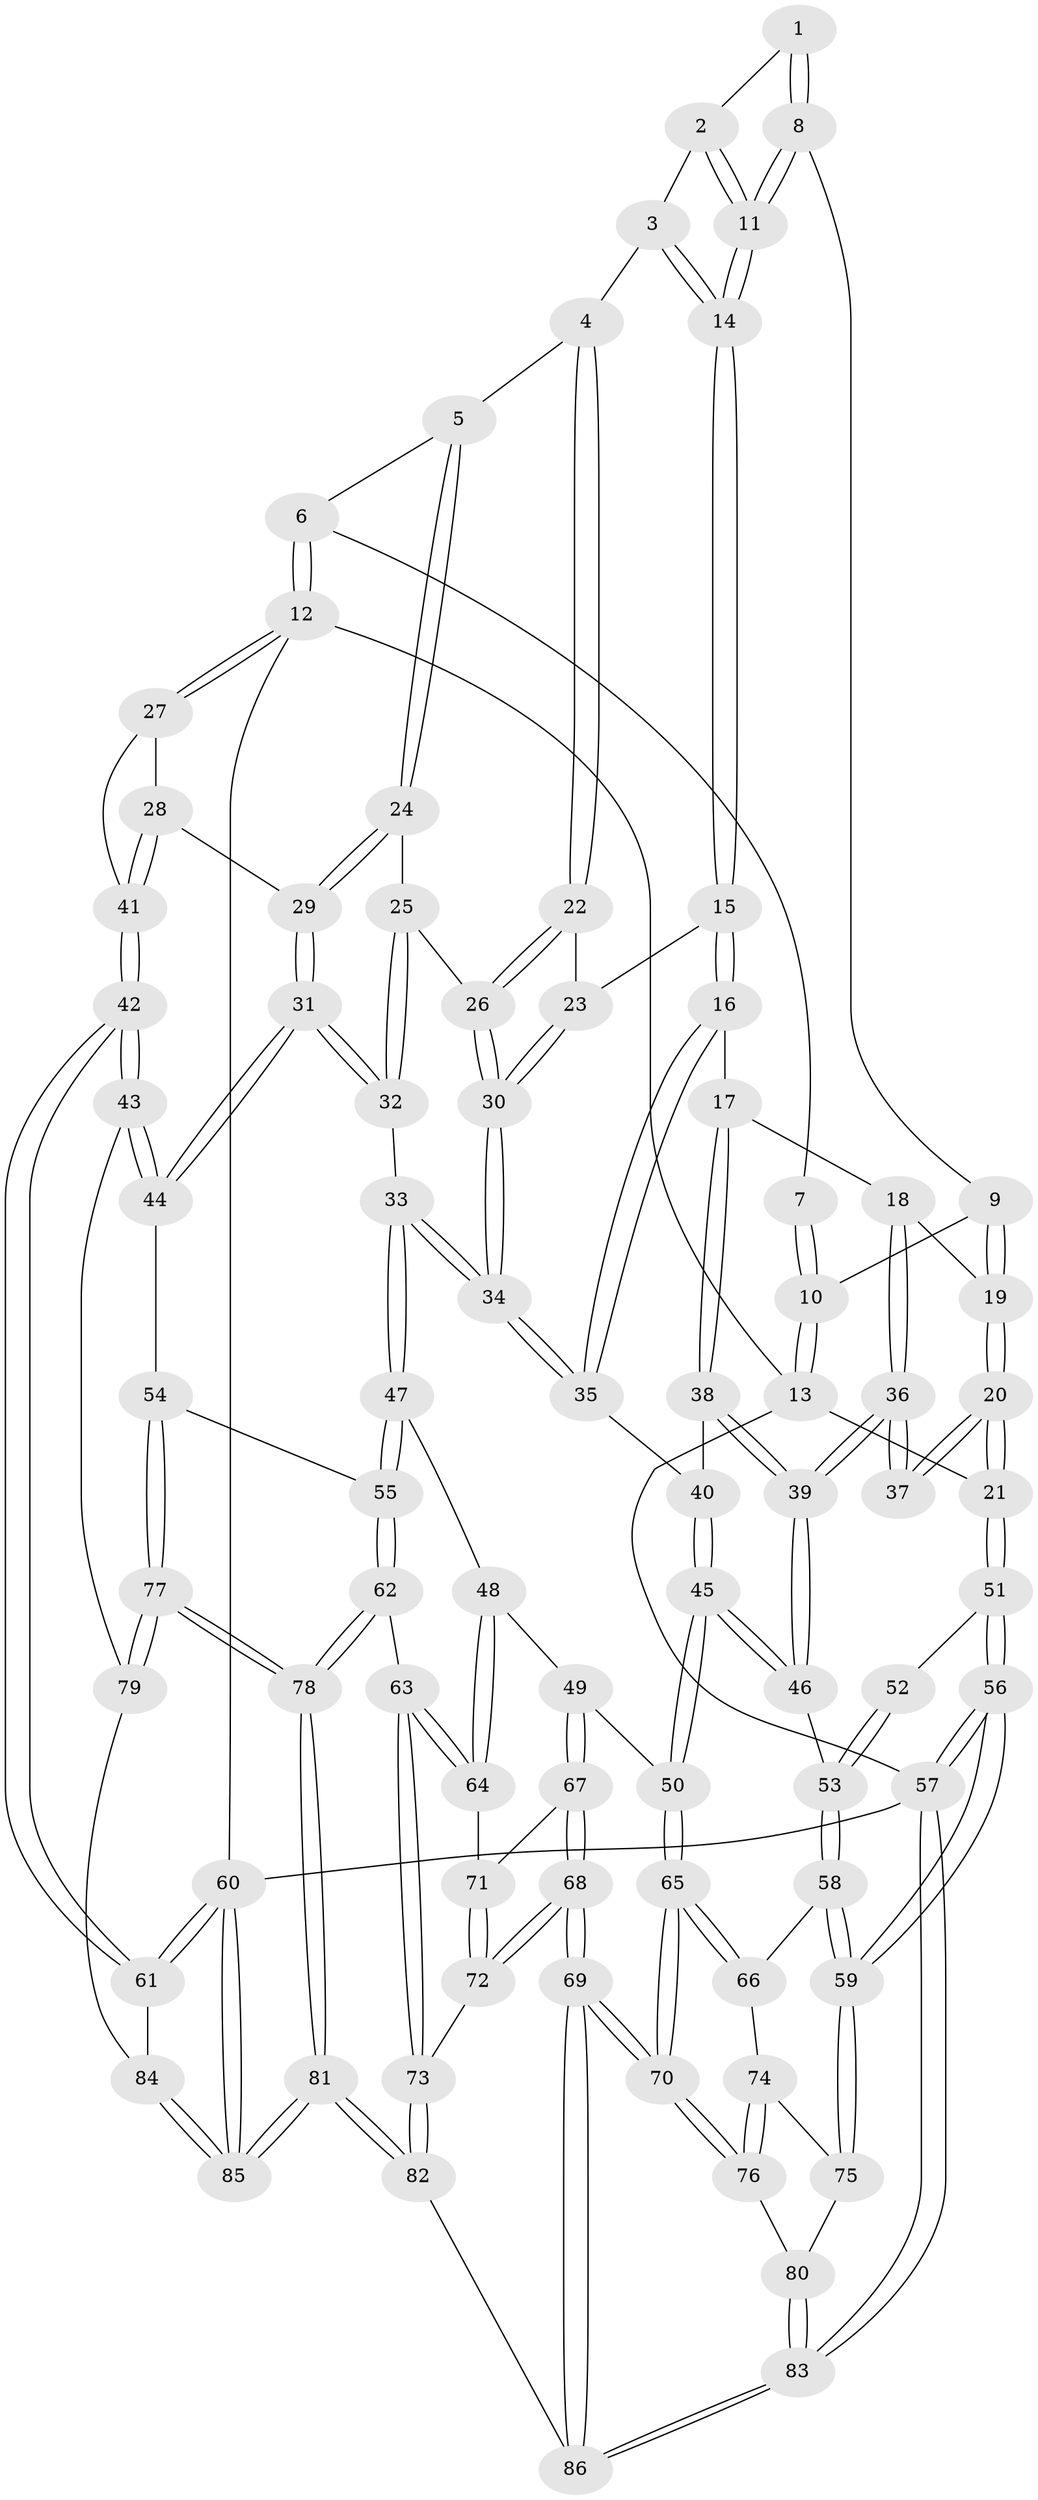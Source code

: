 // coarse degree distribution, {3: 0.7258064516129032, 4: 0.08064516129032258, 2: 0.0967741935483871, 6: 0.016129032258064516, 5: 0.08064516129032258}
// Generated by graph-tools (version 1.1) at 2025/54/03/04/25 22:54:13]
// undirected, 86 vertices, 212 edges
graph export_dot {
  node [color=gray90,style=filled];
  1 [pos="+0.39756974217397767+0.013484710477016326"];
  2 [pos="+0.46499708685590274+0.07979611319450389"];
  3 [pos="+0.6039064917518657+0.07810509511704485"];
  4 [pos="+0.6425932573719441+0.06901713490459878"];
  5 [pos="+0.6940393426135776+0.0295733866978231"];
  6 [pos="+0.755179904203563+0"];
  7 [pos="+0.33994420124424785+0"];
  8 [pos="+0.39022313600808783+0.13370374010124117"];
  9 [pos="+0.3175743313141839+0.13038517189127255"];
  10 [pos="+0.04026886880593686+0"];
  11 [pos="+0.4158643909778502+0.15470841009325914"];
  12 [pos="+1+0"];
  13 [pos="+0+0"];
  14 [pos="+0.4262278228530092+0.17342798113671004"];
  15 [pos="+0.43457824232764486+0.25935119871792356"];
  16 [pos="+0.4241895481938333+0.27677616044626496"];
  17 [pos="+0.382307326596889+0.2870157625410548"];
  18 [pos="+0.3168345013067349+0.27638093329165686"];
  19 [pos="+0.2827883025682803+0.25434133973871786"];
  20 [pos="+0+0.22620603353167645"];
  21 [pos="+0+0.1790695876969999"];
  22 [pos="+0.5523834355733194+0.2185156557537926"];
  23 [pos="+0.5394786810046079+0.2250909262577508"];
  24 [pos="+0.7526172173533577+0.22494686033585945"];
  25 [pos="+0.6457918236990023+0.29360723161979235"];
  26 [pos="+0.622364403779566+0.3003128729925546"];
  27 [pos="+1+0"];
  28 [pos="+0.8135029809914326+0.28470048668046666"];
  29 [pos="+0.8080648533101215+0.2852189892381716"];
  30 [pos="+0.5696579445415253+0.37893006678863883"];
  31 [pos="+0.7675919833545263+0.44325394679442587"];
  32 [pos="+0.7098438193746344+0.4338679194365542"];
  33 [pos="+0.5580729154482993+0.4350053788763644"];
  34 [pos="+0.5492226139299154+0.41935855905617664"];
  35 [pos="+0.5108492099580034+0.39681261316851096"];
  36 [pos="+0.24571788123141156+0.4552609446774984"];
  37 [pos="+0.24049959106872634+0.45179476553172404"];
  38 [pos="+0.3694350235103592+0.350677378573962"];
  39 [pos="+0.2689602154207265+0.48938119106717276"];
  40 [pos="+0.3930829010647692+0.44548115499190793"];
  41 [pos="+1+0.39243969243751864"];
  42 [pos="+1+0.6109066911900374"];
  43 [pos="+0.9966915107819508+0.6106139986629714"];
  44 [pos="+0.8471288340378021+0.5916405054021416"];
  45 [pos="+0.2977155795963712+0.5543049278998075"];
  46 [pos="+0.2961998215386439+0.5534867451177666"];
  47 [pos="+0.5363286147175667+0.543773221538442"];
  48 [pos="+0.5253518292466162+0.5530472430709891"];
  49 [pos="+0.3251894362070436+0.5776191851033967"];
  50 [pos="+0.31228253230850145+0.5699800157320859"];
  51 [pos="+0+0.20734856963265022"];
  52 [pos="+0.10671967161879911+0.5012991717573373"];
  53 [pos="+0.16171376964843498+0.596570694337933"];
  54 [pos="+0.7762380259806025+0.6384614195957725"];
  55 [pos="+0.7396468580908361+0.6426491768249735"];
  56 [pos="+0+0.64514744433004"];
  57 [pos="+0+1"];
  58 [pos="+0.09286110659907337+0.6520322282109648"];
  59 [pos="+0+0.6496411594876444"];
  60 [pos="+1+1"];
  61 [pos="+1+0.683240728197089"];
  62 [pos="+0.5931247637033286+0.7511885865600878"];
  63 [pos="+0.5499997240293706+0.7577282671213672"];
  64 [pos="+0.5232075498469673+0.6891391557129226"];
  65 [pos="+0.20513404788495182+0.7960430716592541"];
  66 [pos="+0.10240206036518973+0.6664749326811137"];
  67 [pos="+0.34369096449470854+0.6201708679322193"];
  68 [pos="+0.26433775328890013+0.8934491646479981"];
  69 [pos="+0.24929052587904804+0.9043516697340045"];
  70 [pos="+0.2219261488453623+0.8626816713046445"];
  71 [pos="+0.37752315058472613+0.6681951351974365"];
  72 [pos="+0.41706500488614995+0.8131093070969921"];
  73 [pos="+0.4979937813087399+0.8204500945034464"];
  74 [pos="+0.08760456525529603+0.7890976671733757"];
  75 [pos="+0+0.7608462782846307"];
  76 [pos="+0.13434885765396026+0.8361743243117865"];
  77 [pos="+0.7527527358803405+0.9029482546176857"];
  78 [pos="+0.7461638746522561+0.9176331077198254"];
  79 [pos="+0.8429615320714743+0.8481523123245802"];
  80 [pos="+0.0654348932989039+0.8343670111312163"];
  81 [pos="+0.7198225436981784+1"];
  82 [pos="+0.6316601621013764+1"];
  83 [pos="+0+1"];
  84 [pos="+0.9132334258859784+0.8542627911116338"];
  85 [pos="+0.83124870563311+1"];
  86 [pos="+0.2092043341346254+1"];
  1 -- 2;
  1 -- 8;
  1 -- 8;
  2 -- 3;
  2 -- 11;
  2 -- 11;
  3 -- 4;
  3 -- 14;
  3 -- 14;
  4 -- 5;
  4 -- 22;
  4 -- 22;
  5 -- 6;
  5 -- 24;
  5 -- 24;
  6 -- 7;
  6 -- 12;
  6 -- 12;
  7 -- 10;
  7 -- 10;
  8 -- 9;
  8 -- 11;
  8 -- 11;
  9 -- 10;
  9 -- 19;
  9 -- 19;
  10 -- 13;
  10 -- 13;
  11 -- 14;
  11 -- 14;
  12 -- 13;
  12 -- 27;
  12 -- 27;
  12 -- 60;
  13 -- 21;
  13 -- 57;
  14 -- 15;
  14 -- 15;
  15 -- 16;
  15 -- 16;
  15 -- 23;
  16 -- 17;
  16 -- 35;
  16 -- 35;
  17 -- 18;
  17 -- 38;
  17 -- 38;
  18 -- 19;
  18 -- 36;
  18 -- 36;
  19 -- 20;
  19 -- 20;
  20 -- 21;
  20 -- 21;
  20 -- 37;
  20 -- 37;
  21 -- 51;
  21 -- 51;
  22 -- 23;
  22 -- 26;
  22 -- 26;
  23 -- 30;
  23 -- 30;
  24 -- 25;
  24 -- 29;
  24 -- 29;
  25 -- 26;
  25 -- 32;
  25 -- 32;
  26 -- 30;
  26 -- 30;
  27 -- 28;
  27 -- 41;
  28 -- 29;
  28 -- 41;
  28 -- 41;
  29 -- 31;
  29 -- 31;
  30 -- 34;
  30 -- 34;
  31 -- 32;
  31 -- 32;
  31 -- 44;
  31 -- 44;
  32 -- 33;
  33 -- 34;
  33 -- 34;
  33 -- 47;
  33 -- 47;
  34 -- 35;
  34 -- 35;
  35 -- 40;
  36 -- 37;
  36 -- 37;
  36 -- 39;
  36 -- 39;
  38 -- 39;
  38 -- 39;
  38 -- 40;
  39 -- 46;
  39 -- 46;
  40 -- 45;
  40 -- 45;
  41 -- 42;
  41 -- 42;
  42 -- 43;
  42 -- 43;
  42 -- 61;
  42 -- 61;
  43 -- 44;
  43 -- 44;
  43 -- 79;
  44 -- 54;
  45 -- 46;
  45 -- 46;
  45 -- 50;
  45 -- 50;
  46 -- 53;
  47 -- 48;
  47 -- 55;
  47 -- 55;
  48 -- 49;
  48 -- 64;
  48 -- 64;
  49 -- 50;
  49 -- 67;
  49 -- 67;
  50 -- 65;
  50 -- 65;
  51 -- 52;
  51 -- 56;
  51 -- 56;
  52 -- 53;
  52 -- 53;
  53 -- 58;
  53 -- 58;
  54 -- 55;
  54 -- 77;
  54 -- 77;
  55 -- 62;
  55 -- 62;
  56 -- 57;
  56 -- 57;
  56 -- 59;
  56 -- 59;
  57 -- 83;
  57 -- 83;
  57 -- 60;
  58 -- 59;
  58 -- 59;
  58 -- 66;
  59 -- 75;
  59 -- 75;
  60 -- 61;
  60 -- 61;
  60 -- 85;
  60 -- 85;
  61 -- 84;
  62 -- 63;
  62 -- 78;
  62 -- 78;
  63 -- 64;
  63 -- 64;
  63 -- 73;
  63 -- 73;
  64 -- 71;
  65 -- 66;
  65 -- 66;
  65 -- 70;
  65 -- 70;
  66 -- 74;
  67 -- 68;
  67 -- 68;
  67 -- 71;
  68 -- 69;
  68 -- 69;
  68 -- 72;
  68 -- 72;
  69 -- 70;
  69 -- 70;
  69 -- 86;
  69 -- 86;
  70 -- 76;
  70 -- 76;
  71 -- 72;
  71 -- 72;
  72 -- 73;
  73 -- 82;
  73 -- 82;
  74 -- 75;
  74 -- 76;
  74 -- 76;
  75 -- 80;
  76 -- 80;
  77 -- 78;
  77 -- 78;
  77 -- 79;
  77 -- 79;
  78 -- 81;
  78 -- 81;
  79 -- 84;
  80 -- 83;
  80 -- 83;
  81 -- 82;
  81 -- 82;
  81 -- 85;
  81 -- 85;
  82 -- 86;
  83 -- 86;
  83 -- 86;
  84 -- 85;
  84 -- 85;
}
